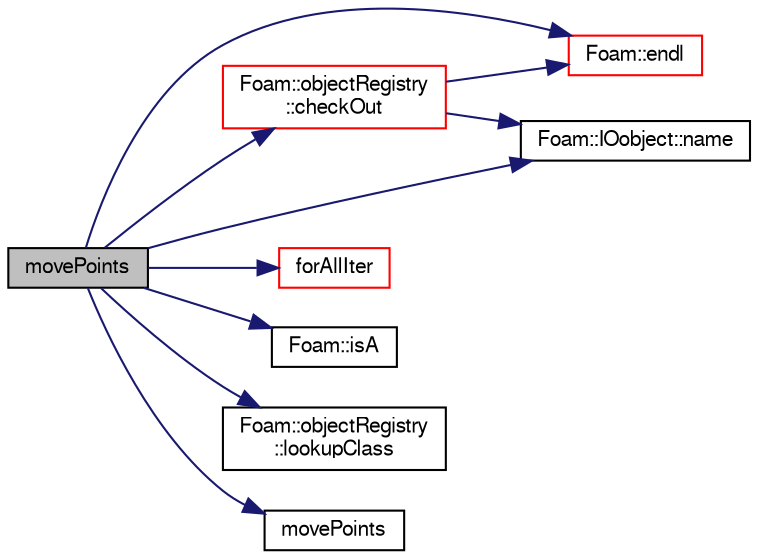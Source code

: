 digraph "movePoints"
{
  bgcolor="transparent";
  edge [fontname="FreeSans",fontsize="10",labelfontname="FreeSans",labelfontsize="10"];
  node [fontname="FreeSans",fontsize="10",shape=record];
  rankdir="LR";
  Node1 [label="movePoints",height=0.2,width=0.4,color="black", fillcolor="grey75", style="filled" fontcolor="black"];
  Node1 -> Node2 [color="midnightblue",fontsize="10",style="solid",fontname="FreeSans"];
  Node2 [label="Foam::objectRegistry\l::checkOut",height=0.2,width=0.4,color="red",URL="$a01640.html#a4843aa26655bc181841361513e2ac2aa",tooltip="Remove an regIOobject from registry. "];
  Node2 -> Node3 [color="midnightblue",fontsize="10",style="solid",fontname="FreeSans"];
  Node3 [label="Foam::endl",height=0.2,width=0.4,color="red",URL="$a10237.html#a2db8fe02a0d3909e9351bb4275b23ce4",tooltip="Add newline and flush stream. "];
  Node2 -> Node4 [color="midnightblue",fontsize="10",style="solid",fontname="FreeSans"];
  Node4 [label="Foam::IOobject::name",height=0.2,width=0.4,color="black",URL="$a01142.html#a75b72488d2e82151b025744974919d5d",tooltip="Return name. "];
  Node1 -> Node3 [color="midnightblue",fontsize="10",style="solid",fontname="FreeSans"];
  Node1 -> Node5 [color="midnightblue",fontsize="10",style="solid",fontname="FreeSans"];
  Node5 [label="forAllIter",height=0.2,width=0.4,color="red",URL="$a02884.html#af074f600e5c037f7e886a0045880c353"];
  Node1 -> Node6 [color="midnightblue",fontsize="10",style="solid",fontname="FreeSans"];
  Node6 [label="Foam::isA",height=0.2,width=0.4,color="black",URL="$a10237.html#a7f38c7df863d37f5357047d27dab7711",tooltip="Check if a dynamic_cast to typeid is possible. "];
  Node1 -> Node7 [color="midnightblue",fontsize="10",style="solid",fontname="FreeSans"];
  Node7 [label="Foam::objectRegistry\l::lookupClass",height=0.2,width=0.4,color="black",URL="$a01640.html#a8e23a9a988d3882cb74a1ada1e71f50b",tooltip="Lookup and return all objects of the given Type. "];
  Node1 -> Node8 [color="midnightblue",fontsize="10",style="solid",fontname="FreeSans"];
  Node8 [label="movePoints",height=0.2,width=0.4,color="black",URL="$a03876.html#ab6c21773d9761d49d1346e0a1d88908b"];
  Node1 -> Node4 [color="midnightblue",fontsize="10",style="solid",fontname="FreeSans"];
}
